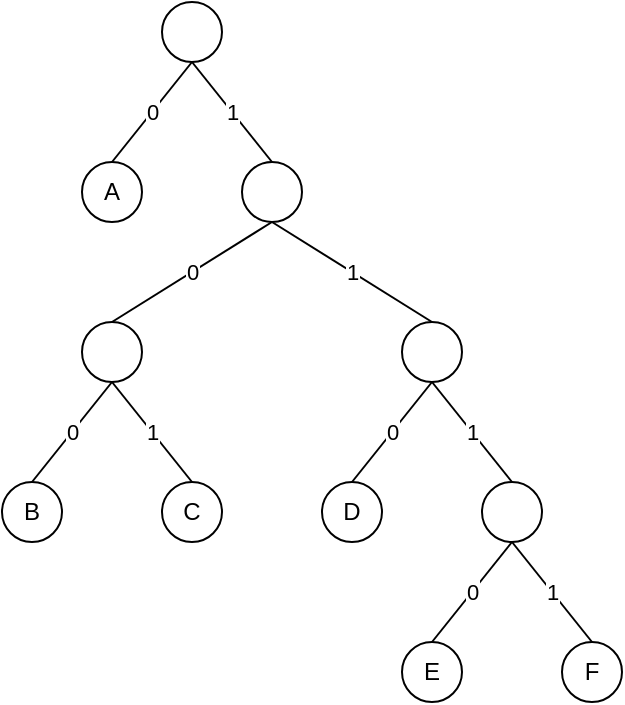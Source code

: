 <mxfile version="13.10.8" type="device"><diagram name="Page-1" id="10a91c8b-09ff-31b1-d368-03940ed4cc9e"><mxGraphModel dx="809" dy="435" grid="1" gridSize="10" guides="1" tooltips="1" connect="1" arrows="1" fold="1" page="1" pageScale="1" pageWidth="1100" pageHeight="850" background="#ffffff" math="0" shadow="0"><root><mxCell id="0"/><mxCell id="1" parent="0"/><mxCell id="InOkVWety0f_C0tCTLq8-8" value="A" style="ellipse;whiteSpace=wrap;html=1;aspect=fixed;" vertex="1" parent="1"><mxGeometry x="460" y="110" width="30" height="30" as="geometry"/></mxCell><mxCell id="InOkVWety0f_C0tCTLq8-9" value="" style="ellipse;whiteSpace=wrap;html=1;aspect=fixed;" vertex="1" parent="1"><mxGeometry x="460" y="190" width="30" height="30" as="geometry"/></mxCell><mxCell id="InOkVWety0f_C0tCTLq8-10" value="C" style="ellipse;whiteSpace=wrap;html=1;aspect=fixed;" vertex="1" parent="1"><mxGeometry x="500" y="270" width="30" height="30" as="geometry"/></mxCell><mxCell id="InOkVWety0f_C0tCTLq8-11" value="D" style="ellipse;whiteSpace=wrap;html=1;aspect=fixed;" vertex="1" parent="1"><mxGeometry x="580" y="270" width="30" height="30" as="geometry"/></mxCell><mxCell id="InOkVWety0f_C0tCTLq8-12" value="E" style="ellipse;whiteSpace=wrap;html=1;aspect=fixed;" vertex="1" parent="1"><mxGeometry x="620" y="350" width="30" height="30" as="geometry"/></mxCell><mxCell id="InOkVWety0f_C0tCTLq8-13" value="F" style="ellipse;whiteSpace=wrap;html=1;aspect=fixed;" vertex="1" parent="1"><mxGeometry x="700" y="350" width="30" height="30" as="geometry"/></mxCell><mxCell id="InOkVWety0f_C0tCTLq8-14" value="" style="ellipse;whiteSpace=wrap;html=1;aspect=fixed;" vertex="1" parent="1"><mxGeometry x="660" y="270" width="30" height="30" as="geometry"/></mxCell><mxCell id="InOkVWety0f_C0tCTLq8-16" value="" style="ellipse;whiteSpace=wrap;html=1;aspect=fixed;" vertex="1" parent="1"><mxGeometry x="620" y="190" width="30" height="30" as="geometry"/></mxCell><mxCell id="InOkVWety0f_C0tCTLq8-17" value="" style="ellipse;whiteSpace=wrap;html=1;aspect=fixed;" vertex="1" parent="1"><mxGeometry x="540" y="110" width="30" height="30" as="geometry"/></mxCell><mxCell id="InOkVWety0f_C0tCTLq8-18" value="" style="ellipse;whiteSpace=wrap;html=1;aspect=fixed;" vertex="1" parent="1"><mxGeometry x="500" y="30" width="30" height="30" as="geometry"/></mxCell><mxCell id="InOkVWety0f_C0tCTLq8-19" value="" style="endArrow=none;html=1;endFill=0;exitX=0.5;exitY=0;exitDx=0;exitDy=0;entryX=0.5;entryY=1;entryDx=0;entryDy=0;" edge="1" parent="1" source="InOkVWety0f_C0tCTLq8-8" target="InOkVWety0f_C0tCTLq8-18"><mxGeometry relative="1" as="geometry"><mxPoint x="400" y="360" as="sourcePoint"/><mxPoint x="470" y="310" as="targetPoint"/></mxGeometry></mxCell><mxCell id="InOkVWety0f_C0tCTLq8-20" value="0" style="edgeLabel;resizable=0;html=1;align=center;verticalAlign=middle;" connectable="0" vertex="1" parent="InOkVWety0f_C0tCTLq8-19"><mxGeometry relative="1" as="geometry"/></mxCell><mxCell id="InOkVWety0f_C0tCTLq8-21" value="" style="endArrow=none;html=1;endFill=0;exitX=0.5;exitY=0;exitDx=0;exitDy=0;entryX=0.5;entryY=1;entryDx=0;entryDy=0;" edge="1" parent="1" source="InOkVWety0f_C0tCTLq8-9" target="InOkVWety0f_C0tCTLq8-17"><mxGeometry relative="1" as="geometry"><mxPoint x="410" y="370" as="sourcePoint"/><mxPoint x="480" y="320" as="targetPoint"/></mxGeometry></mxCell><mxCell id="InOkVWety0f_C0tCTLq8-22" value="0" style="edgeLabel;resizable=0;html=1;align=center;verticalAlign=middle;" connectable="0" vertex="1" parent="InOkVWety0f_C0tCTLq8-21"><mxGeometry relative="1" as="geometry"/></mxCell><mxCell id="InOkVWety0f_C0tCTLq8-25" value="" style="endArrow=none;html=1;endFill=0;exitX=0.5;exitY=0;exitDx=0;exitDy=0;entryX=0.5;entryY=1;entryDx=0;entryDy=0;" edge="1" parent="1" source="InOkVWety0f_C0tCTLq8-11" target="InOkVWety0f_C0tCTLq8-16"><mxGeometry relative="1" as="geometry"><mxPoint x="470" y="390" as="sourcePoint"/><mxPoint x="540" y="340" as="targetPoint"/></mxGeometry></mxCell><mxCell id="InOkVWety0f_C0tCTLq8-26" value="0" style="edgeLabel;resizable=0;html=1;align=center;verticalAlign=middle;" connectable="0" vertex="1" parent="InOkVWety0f_C0tCTLq8-25"><mxGeometry relative="1" as="geometry"/></mxCell><mxCell id="InOkVWety0f_C0tCTLq8-27" value="" style="endArrow=none;html=1;endFill=0;exitX=0.5;exitY=0;exitDx=0;exitDy=0;entryX=0.5;entryY=1;entryDx=0;entryDy=0;" edge="1" parent="1" source="InOkVWety0f_C0tCTLq8-12" target="InOkVWety0f_C0tCTLq8-14"><mxGeometry relative="1" as="geometry"><mxPoint x="480" y="400" as="sourcePoint"/><mxPoint x="550" y="350" as="targetPoint"/></mxGeometry></mxCell><mxCell id="InOkVWety0f_C0tCTLq8-28" value="0" style="edgeLabel;resizable=0;html=1;align=center;verticalAlign=middle;" connectable="0" vertex="1" parent="InOkVWety0f_C0tCTLq8-27"><mxGeometry relative="1" as="geometry"/></mxCell><mxCell id="InOkVWety0f_C0tCTLq8-29" value="" style="endArrow=none;html=1;endFill=0;exitX=0.5;exitY=0;exitDx=0;exitDy=0;entryX=0.5;entryY=1;entryDx=0;entryDy=0;" edge="1" parent="1" source="InOkVWety0f_C0tCTLq8-13" target="InOkVWety0f_C0tCTLq8-14"><mxGeometry relative="1" as="geometry"><mxPoint x="490" y="410" as="sourcePoint"/><mxPoint x="560" y="360" as="targetPoint"/></mxGeometry></mxCell><mxCell id="InOkVWety0f_C0tCTLq8-30" value="1" style="edgeLabel;resizable=0;html=1;align=center;verticalAlign=middle;" connectable="0" vertex="1" parent="InOkVWety0f_C0tCTLq8-29"><mxGeometry relative="1" as="geometry"/></mxCell><mxCell id="InOkVWety0f_C0tCTLq8-33" value="" style="endArrow=none;html=1;endFill=0;exitX=0.5;exitY=0;exitDx=0;exitDy=0;entryX=0.5;entryY=1;entryDx=0;entryDy=0;" edge="1" parent="1" source="InOkVWety0f_C0tCTLq8-14" target="InOkVWety0f_C0tCTLq8-16"><mxGeometry relative="1" as="geometry"><mxPoint x="675" y="270" as="sourcePoint"/><mxPoint x="735" y="420" as="targetPoint"/></mxGeometry></mxCell><mxCell id="InOkVWety0f_C0tCTLq8-34" value="1" style="edgeLabel;resizable=0;html=1;align=center;verticalAlign=middle;" connectable="0" vertex="1" parent="InOkVWety0f_C0tCTLq8-33"><mxGeometry relative="1" as="geometry"/></mxCell><mxCell id="InOkVWety0f_C0tCTLq8-35" value="" style="endArrow=none;html=1;endFill=0;exitX=0.5;exitY=0;exitDx=0;exitDy=0;entryX=0.5;entryY=1;entryDx=0;entryDy=0;" edge="1" parent="1" source="InOkVWety0f_C0tCTLq8-16" target="InOkVWety0f_C0tCTLq8-17"><mxGeometry relative="1" as="geometry"><mxPoint x="745" y="460" as="sourcePoint"/><mxPoint x="705" y="430" as="targetPoint"/></mxGeometry></mxCell><mxCell id="InOkVWety0f_C0tCTLq8-36" value="1" style="edgeLabel;resizable=0;html=1;align=center;verticalAlign=middle;" connectable="0" vertex="1" parent="InOkVWety0f_C0tCTLq8-35"><mxGeometry relative="1" as="geometry"/></mxCell><mxCell id="InOkVWety0f_C0tCTLq8-37" value="" style="endArrow=none;html=1;endFill=0;exitX=0.5;exitY=0;exitDx=0;exitDy=0;entryX=0.5;entryY=1;entryDx=0;entryDy=0;" edge="1" parent="1" source="InOkVWety0f_C0tCTLq8-17" target="InOkVWety0f_C0tCTLq8-18"><mxGeometry relative="1" as="geometry"><mxPoint x="755" y="470" as="sourcePoint"/><mxPoint x="715" y="440" as="targetPoint"/></mxGeometry></mxCell><mxCell id="InOkVWety0f_C0tCTLq8-38" value="1" style="edgeLabel;resizable=0;html=1;align=center;verticalAlign=middle;" connectable="0" vertex="1" parent="InOkVWety0f_C0tCTLq8-37"><mxGeometry relative="1" as="geometry"/></mxCell><mxCell id="InOkVWety0f_C0tCTLq8-39" value="" style="endArrow=none;html=1;endFill=0;exitX=0.5;exitY=0;exitDx=0;exitDy=0;entryX=0.5;entryY=1;entryDx=0;entryDy=0;" edge="1" parent="1" source="InOkVWety0f_C0tCTLq8-10" target="InOkVWety0f_C0tCTLq8-9"><mxGeometry relative="1" as="geometry"><mxPoint x="605" y="280" as="sourcePoint"/><mxPoint x="565" y="230" as="targetPoint"/></mxGeometry></mxCell><mxCell id="InOkVWety0f_C0tCTLq8-40" value="1" style="edgeLabel;resizable=0;html=1;align=center;verticalAlign=middle;" connectable="0" vertex="1" parent="InOkVWety0f_C0tCTLq8-39"><mxGeometry relative="1" as="geometry"/></mxCell><mxCell id="InOkVWety0f_C0tCTLq8-41" value="B" style="ellipse;whiteSpace=wrap;html=1;aspect=fixed;" vertex="1" parent="1"><mxGeometry x="420" y="270" width="30" height="30" as="geometry"/></mxCell><mxCell id="InOkVWety0f_C0tCTLq8-42" value="" style="endArrow=none;html=1;endFill=0;exitX=0.5;exitY=0;exitDx=0;exitDy=0;entryX=0.5;entryY=1;entryDx=0;entryDy=0;" edge="1" parent="1" source="InOkVWety0f_C0tCTLq8-41" target="InOkVWety0f_C0tCTLq8-9"><mxGeometry relative="1" as="geometry"><mxPoint x="485" y="200" as="sourcePoint"/><mxPoint x="525" y="150" as="targetPoint"/></mxGeometry></mxCell><mxCell id="InOkVWety0f_C0tCTLq8-43" value="0" style="edgeLabel;resizable=0;html=1;align=center;verticalAlign=middle;" connectable="0" vertex="1" parent="InOkVWety0f_C0tCTLq8-42"><mxGeometry relative="1" as="geometry"/></mxCell></root></mxGraphModel></diagram></mxfile>